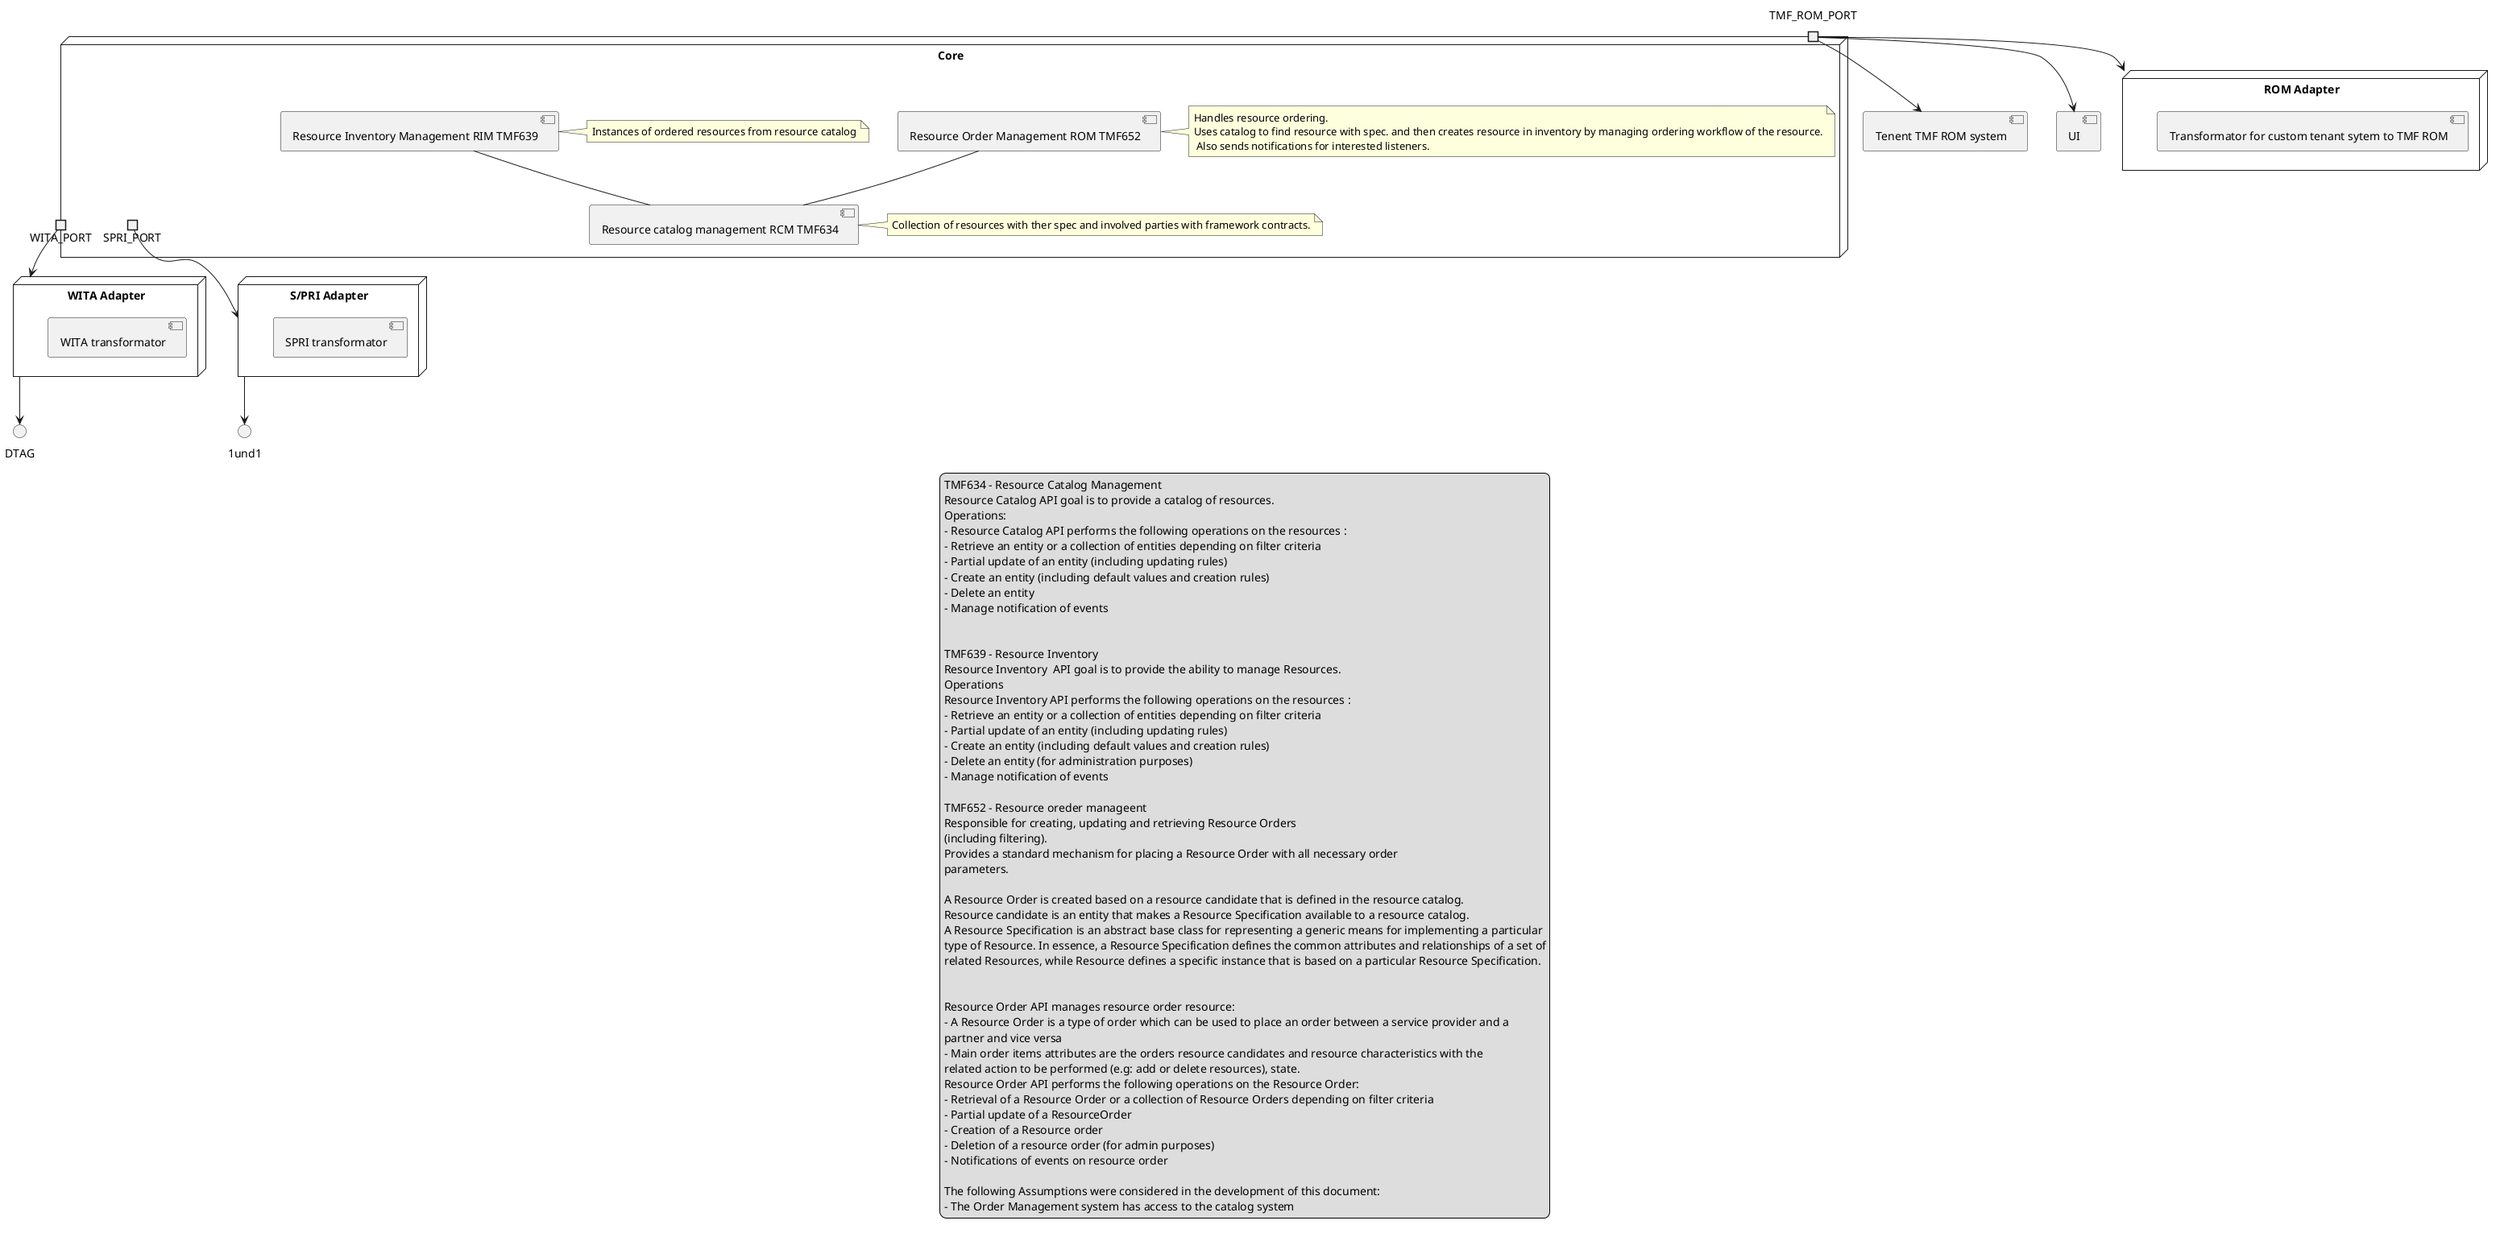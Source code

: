 @startuml
node "Core" {
  [Resource Order Management ROM TMF652]as ROM
  note right of ROM: Handles resource ordering.\nUses catalog to find resource with spec. and then creates resource in inventory by managing ordering workflow of the resource.\n Also sends notifications for interested listeners.   

  [Resource Inventory Management RIM TMF639] as RIM
 note right of RIM: Instances of ordered resources from resource catalog
  
 [Resource catalog management RCM TMF634] as RCM
  note right of RCM: Collection of resources with ther spec and involved parties with framework contracts.
  
  ROM--RCM
  RIM--RCM
  portout WITA_PORT
  portout SPRI_PORT
  portin TMF_ROM_PORT
}

node "WITA Adapter" as WITA_AD {
  [WITA transformator]
}

node "S/PRI Adapter" as SPRI_AD {
  [SPRI transformator] as SPRI_TRANS
}

node "ROM Adapter" as ROM_AD{
  [Transformator for custom tenant sytem to TMF ROM] as TMF_ROM_CUSTOM
}


[WITA_AD] --> "DTAG"
[SPRI_AD] --> "1und1"



[TMF_ROM_PORT] --> ROM_AD
[TMF_ROM_PORT] --> [Tenent TMF ROM system]
[TMF_ROM_PORT] --> [UI]

[WITA_PORT] --> WITA_AD
[SPRI_PORT] --> SPRI_AD


legend
TMF634 - Resource Catalog Management
Resource Catalog API goal is to provide a catalog of resources.
Operations:
- Resource Catalog API performs the following operations on the resources :
- Retrieve an entity or a collection of entities depending on filter criteria
- Partial update of an entity (including updating rules)
- Create an entity (including default values and creation rules)
- Delete an entity
- Manage notification of events


TMF639 - Resource Inventory 
Resource Inventory  API goal is to provide the ability to manage Resources. 
Operations
Resource Inventory API performs the following operations on the resources :
- Retrieve an entity or a collection of entities depending on filter criteria
- Partial update of an entity (including updating rules)
- Create an entity (including default values and creation rules)
- Delete an entity (for administration purposes)
- Manage notification of events

TMF652 - Resource oreder manageent
Responsible for creating, updating and retrieving Resource Orders
(including filtering).
Provides a standard mechanism for placing a Resource Order with all necessary order
parameters. 

A Resource Order is created based on a resource candidate that is defined in the resource catalog. 
Resource candidate is an entity that makes a Resource Specification available to a resource catalog.
A Resource Specification is an abstract base class for representing a generic means for implementing a particular
type of Resource. In essence, a Resource Specification defines the common attributes and relationships of a set of
related Resources, while Resource defines a specific instance that is based on a particular Resource Specification.
      

Resource Order API manages resource order resource:
- A Resource Order is a type of order which can be used to place an order between a service provider and a
partner and vice versa
- Main order items attributes are the orders resource candidates and resource characteristics with the
related action to be performed (e.g: add or delete resources), state.
Resource Order API performs the following operations on the Resource Order:
- Retrieval of a Resource Order or a collection of Resource Orders depending on filter criteria
- Partial update of a ResourceOrder
- Creation of a Resource order
- Deletion of a resource order (for admin purposes)
- Notifications of events on resource order

The following Assumptions were considered in the development of this document:
- The Order Management system has access to the catalog system
end legend
@enduml